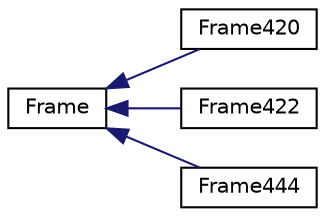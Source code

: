 digraph "Graphical Class Hierarchy"
{
  edge [fontname="Helvetica",fontsize="10",labelfontname="Helvetica",labelfontsize="10"];
  node [fontname="Helvetica",fontsize="10",shape=record];
  rankdir="LR";
  Node0 [label="Frame",height=0.2,width=0.4,color="black", fillcolor="white", style="filled",URL="$classFrame.html"];
  Node0 -> Node1 [dir="back",color="midnightblue",fontsize="10",style="solid",fontname="Helvetica"];
  Node1 [label="Frame420",height=0.2,width=0.4,color="black", fillcolor="white", style="filled",URL="$classFrame420.html"];
  Node0 -> Node2 [dir="back",color="midnightblue",fontsize="10",style="solid",fontname="Helvetica"];
  Node2 [label="Frame422",height=0.2,width=0.4,color="black", fillcolor="white", style="filled",URL="$classFrame422.html"];
  Node0 -> Node3 [dir="back",color="midnightblue",fontsize="10",style="solid",fontname="Helvetica"];
  Node3 [label="Frame444",height=0.2,width=0.4,color="black", fillcolor="white", style="filled",URL="$classFrame444.html"];
}
